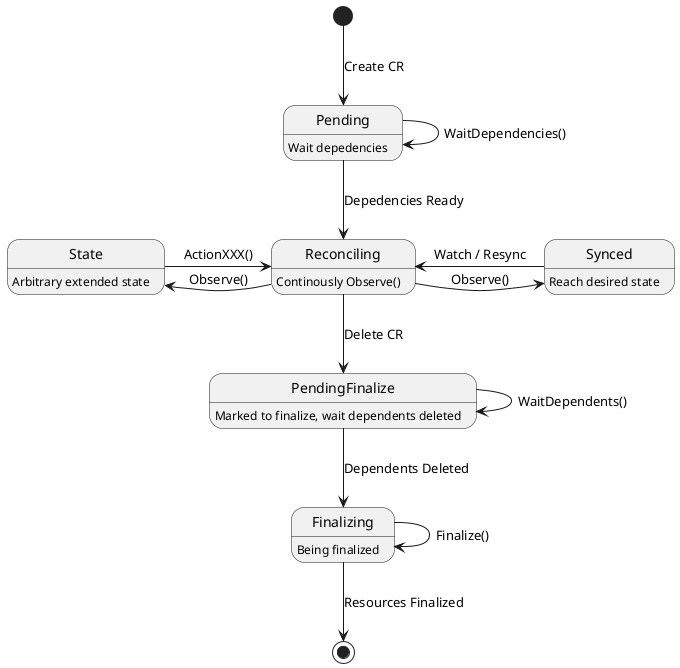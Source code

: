 @startuml

Pending: Wait depedencies
Reconciling: Continously Observe()
PendingFinalize: Marked to finalize, wait dependents deleted
Synced: Reach desired state
State...: Arbitrary extended state
Finalizing: Being finalized

[*] --> Pending: Create CR
Pending --> Pending: WaitDependencies()
Pending --> Reconciling: Depedencies Ready
Reconciling -right-> Synced: Observe()
Synced -left-> Reconciling: Watch / Resync
Reconciling -left-> State...: Observe()
State... -right-> Reconciling: ActionXXX()
Reconciling --> PendingFinalize: Delete CR
PendingFinalize --> PendingFinalize: WaitDependents()
PendingFinalize --> Finalizing: Dependents Deleted
Finalizing --> Finalizing: Finalize()
Finalizing --> [*]: Resources Finalized

@enduml